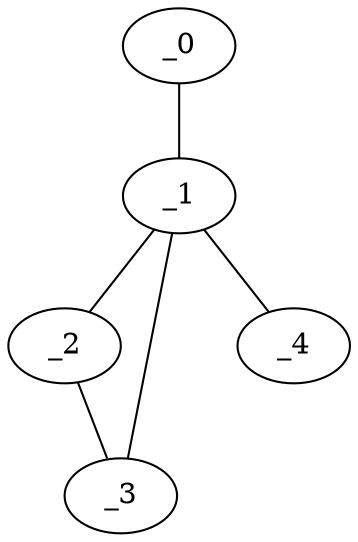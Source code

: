 graph YP1_0120 {
	_0	 [x="-0.000977635",
		y="2.5207"];
	_1	 [x="1.51",
		y="2.01"];
	_0 -- _1;
	_2	 [x="1.34093",
		y="0.524091"];
	_1 -- _2;
	_3	 [x="2.2496",
		y="2.75925"];
	_1 -- _3;
	_4	 [x="1.8398",
		y="0.253692"];
	_1 -- _4;
	_2 -- _3;
}
